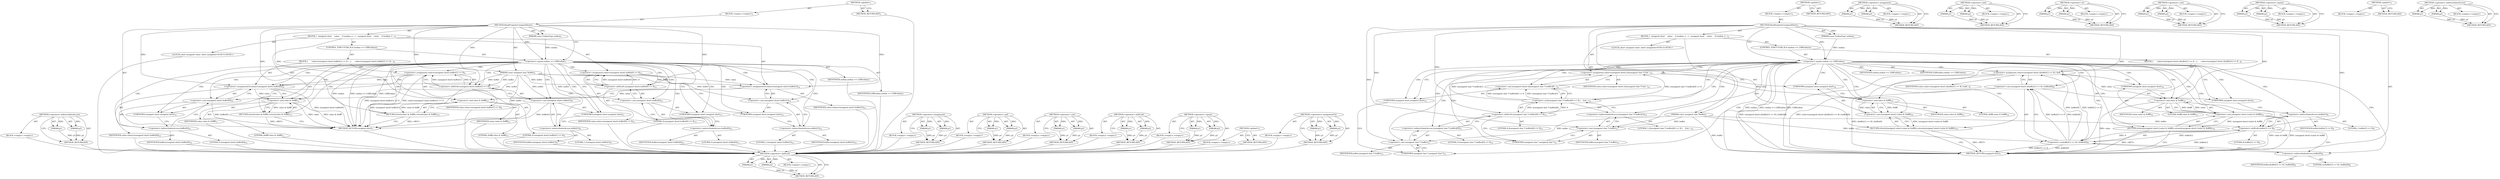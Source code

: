 digraph "&lt;operators&gt;.assignmentOr" {
vulnerable_105 [label=<(METHOD,&lt;operator&gt;.shiftLeft)>];
vulnerable_106 [label=<(PARAM,p1)>];
vulnerable_107 [label=<(PARAM,p2)>];
vulnerable_108 [label=<(BLOCK,&lt;empty&gt;,&lt;empty&gt;)>];
vulnerable_109 [label=<(METHOD_RETURN,ANY)>];
vulnerable_6 [label=<(METHOD,&lt;global&gt;)<SUB>1</SUB>>];
vulnerable_7 [label=<(BLOCK,&lt;empty&gt;,&lt;empty&gt;)<SUB>1</SUB>>];
vulnerable_8 [label=<(METHOD,ReadPropertyUnsignedShort)<SUB>1</SUB>>];
vulnerable_9 [label=<(PARAM,const EndianType endian)<SUB>1</SUB>>];
vulnerable_10 [label=<(PARAM,const unsigned char *buffer)<SUB>2</SUB>>];
vulnerable_11 [label=<(BLOCK,{
  unsigned short
    value;
 
   if (endian =...,{
  unsigned short
    value;
 
   if (endian =...)<SUB>3</SUB>>];
vulnerable_12 [label="<(LOCAL,short unsigned value: short unsigned)<SUB>5</SUB>>"];
vulnerable_13 [label=<(CONTROL_STRUCTURE,IF,if (endian == LSBEndian))<SUB>7</SUB>>];
vulnerable_14 [label=<(&lt;operator&gt;.equals,endian == LSBEndian)<SUB>7</SUB>>];
vulnerable_15 [label=<(IDENTIFIER,endian,endian == LSBEndian)<SUB>7</SUB>>];
vulnerable_16 [label=<(IDENTIFIER,LSBEndian,endian == LSBEndian)<SUB>7</SUB>>];
vulnerable_17 [label=<(BLOCK,{
      value=(unsigned short) ((buffer[1] &lt;&lt; 8...,{
      value=(unsigned short) ((buffer[1] &lt;&lt; 8...)<SUB>8</SUB>>];
vulnerable_18 [label=<(&lt;operator&gt;.assignment,value=(unsigned short) ((buffer[1] &lt;&lt; 8) | buff...)<SUB>9</SUB>>];
vulnerable_19 [label=<(IDENTIFIER,value,value=(unsigned short) ((buffer[1] &lt;&lt; 8) | buff...)<SUB>9</SUB>>];
vulnerable_20 [label=<(&lt;operator&gt;.cast,(unsigned short) ((buffer[1] &lt;&lt; 8) | buffer[0]))<SUB>9</SUB>>];
vulnerable_21 [label=<(UNKNOWN,unsigned short,unsigned short)<SUB>9</SUB>>];
vulnerable_22 [label=<(&lt;operator&gt;.or,(buffer[1] &lt;&lt; 8) | buffer[0])<SUB>9</SUB>>];
vulnerable_23 [label=<(&lt;operator&gt;.shiftLeft,buffer[1] &lt;&lt; 8)<SUB>9</SUB>>];
vulnerable_24 [label=<(&lt;operator&gt;.indirectIndexAccess,buffer[1])<SUB>9</SUB>>];
vulnerable_25 [label=<(IDENTIFIER,buffer,buffer[1] &lt;&lt; 8)<SUB>9</SUB>>];
vulnerable_26 [label=<(LITERAL,1,buffer[1] &lt;&lt; 8)<SUB>9</SUB>>];
vulnerable_27 [label=<(LITERAL,8,buffer[1] &lt;&lt; 8)<SUB>9</SUB>>];
vulnerable_28 [label=<(&lt;operator&gt;.indirectIndexAccess,buffer[0])<SUB>9</SUB>>];
vulnerable_29 [label=<(IDENTIFIER,buffer,(buffer[1] &lt;&lt; 8) | buffer[0])<SUB>9</SUB>>];
vulnerable_30 [label=<(LITERAL,0,(buffer[1] &lt;&lt; 8) | buffer[0])<SUB>9</SUB>>];
vulnerable_31 [label=<(RETURN,return((unsigned short) (value &amp; 0xffff));,return((unsigned short) (value &amp; 0xffff));)<SUB>10</SUB>>];
vulnerable_32 [label=<(&lt;operator&gt;.cast,(unsigned short) (value &amp; 0xffff))<SUB>10</SUB>>];
vulnerable_33 [label=<(UNKNOWN,unsigned short,unsigned short)<SUB>10</SUB>>];
vulnerable_34 [label=<(&lt;operator&gt;.and,value &amp; 0xffff)<SUB>10</SUB>>];
vulnerable_35 [label=<(IDENTIFIER,value,value &amp; 0xffff)<SUB>10</SUB>>];
vulnerable_36 [label=<(LITERAL,0xffff,value &amp; 0xffff)<SUB>10</SUB>>];
vulnerable_37 [label=<(&lt;operator&gt;.assignment,value=(unsigned short) ((((unsigned char *) buf...)<SUB>12</SUB>>];
vulnerable_38 [label=<(IDENTIFIER,value,value=(unsigned short) ((((unsigned char *) buf...)<SUB>12</SUB>>];
vulnerable_39 [label=<(&lt;operator&gt;.cast,(unsigned short) ((((unsigned char *) buffer)[0...)<SUB>12</SUB>>];
vulnerable_40 [label=<(UNKNOWN,unsigned short,unsigned short)<SUB>12</SUB>>];
vulnerable_41 [label=<(&lt;operator&gt;.or,(((unsigned char *) buffer)[0] &lt;&lt; 8) |
    ((un...)<SUB>12</SUB>>];
vulnerable_42 [label=<(&lt;operator&gt;.shiftLeft,((unsigned char *) buffer)[0] &lt;&lt; 8)<SUB>12</SUB>>];
vulnerable_43 [label=<(&lt;operator&gt;.indirectIndexAccess,((unsigned char *) buffer)[0])<SUB>12</SUB>>];
vulnerable_44 [label=<(&lt;operator&gt;.cast,(unsigned char *) buffer)<SUB>12</SUB>>];
vulnerable_45 [label=<(UNKNOWN,unsigned char *,unsigned char *)<SUB>12</SUB>>];
vulnerable_46 [label=<(IDENTIFIER,buffer,(unsigned char *) buffer)<SUB>12</SUB>>];
vulnerable_47 [label=<(LITERAL,0,((unsigned char *) buffer)[0] &lt;&lt; 8)<SUB>12</SUB>>];
vulnerable_48 [label=<(LITERAL,8,((unsigned char *) buffer)[0] &lt;&lt; 8)<SUB>12</SUB>>];
vulnerable_49 [label=<(&lt;operator&gt;.indirectIndexAccess,((unsigned char *) buffer)[1])<SUB>13</SUB>>];
vulnerable_50 [label=<(&lt;operator&gt;.cast,(unsigned char *) buffer)<SUB>13</SUB>>];
vulnerable_51 [label=<(UNKNOWN,unsigned char *,unsigned char *)<SUB>13</SUB>>];
vulnerable_52 [label=<(IDENTIFIER,buffer,(unsigned char *) buffer)<SUB>13</SUB>>];
vulnerable_53 [label=<(LITERAL,1,(((unsigned char *) buffer)[0] &lt;&lt; 8) |
    ((un...)<SUB>13</SUB>>];
vulnerable_54 [label=<(RETURN,return((unsigned short) (value &amp; 0xffff));,return((unsigned short) (value &amp; 0xffff));)<SUB>14</SUB>>];
vulnerable_55 [label=<(&lt;operator&gt;.cast,(unsigned short) (value &amp; 0xffff))<SUB>14</SUB>>];
vulnerable_56 [label=<(UNKNOWN,unsigned short,unsigned short)<SUB>14</SUB>>];
vulnerable_57 [label=<(&lt;operator&gt;.and,value &amp; 0xffff)<SUB>14</SUB>>];
vulnerable_58 [label=<(IDENTIFIER,value,value &amp; 0xffff)<SUB>14</SUB>>];
vulnerable_59 [label=<(LITERAL,0xffff,value &amp; 0xffff)<SUB>14</SUB>>];
vulnerable_60 [label=<(METHOD_RETURN,unsigned short)<SUB>1</SUB>>];
vulnerable_62 [label=<(METHOD_RETURN,ANY)<SUB>1</SUB>>];
vulnerable_90 [label=<(METHOD,&lt;operator&gt;.assignment)>];
vulnerable_91 [label=<(PARAM,p1)>];
vulnerable_92 [label=<(PARAM,p2)>];
vulnerable_93 [label=<(BLOCK,&lt;empty&gt;,&lt;empty&gt;)>];
vulnerable_94 [label=<(METHOD_RETURN,ANY)>];
vulnerable_115 [label=<(METHOD,&lt;operator&gt;.and)>];
vulnerable_116 [label=<(PARAM,p1)>];
vulnerable_117 [label=<(PARAM,p2)>];
vulnerable_118 [label=<(BLOCK,&lt;empty&gt;,&lt;empty&gt;)>];
vulnerable_119 [label=<(METHOD_RETURN,ANY)>];
vulnerable_100 [label=<(METHOD,&lt;operator&gt;.or)>];
vulnerable_101 [label=<(PARAM,p1)>];
vulnerable_102 [label=<(PARAM,p2)>];
vulnerable_103 [label=<(BLOCK,&lt;empty&gt;,&lt;empty&gt;)>];
vulnerable_104 [label=<(METHOD_RETURN,ANY)>];
vulnerable_95 [label=<(METHOD,&lt;operator&gt;.cast)>];
vulnerable_96 [label=<(PARAM,p1)>];
vulnerable_97 [label=<(PARAM,p2)>];
vulnerable_98 [label=<(BLOCK,&lt;empty&gt;,&lt;empty&gt;)>];
vulnerable_99 [label=<(METHOD_RETURN,ANY)>];
vulnerable_85 [label=<(METHOD,&lt;operator&gt;.equals)>];
vulnerable_86 [label=<(PARAM,p1)>];
vulnerable_87 [label=<(PARAM,p2)>];
vulnerable_88 [label=<(BLOCK,&lt;empty&gt;,&lt;empty&gt;)>];
vulnerable_89 [label=<(METHOD_RETURN,ANY)>];
vulnerable_79 [label=<(METHOD,&lt;global&gt;)<SUB>1</SUB>>];
vulnerable_80 [label=<(BLOCK,&lt;empty&gt;,&lt;empty&gt;)>];
vulnerable_81 [label=<(METHOD_RETURN,ANY)>];
vulnerable_110 [label=<(METHOD,&lt;operator&gt;.indirectIndexAccess)>];
vulnerable_111 [label=<(PARAM,p1)>];
vulnerable_112 [label=<(PARAM,p2)>];
vulnerable_113 [label=<(BLOCK,&lt;empty&gt;,&lt;empty&gt;)>];
vulnerable_114 [label=<(METHOD_RETURN,ANY)>];
fixed_103 [label=<(METHOD,&lt;operator&gt;.indirectIndexAccess)>];
fixed_104 [label=<(PARAM,p1)>];
fixed_105 [label=<(PARAM,p2)>];
fixed_106 [label=<(BLOCK,&lt;empty&gt;,&lt;empty&gt;)>];
fixed_107 [label=<(METHOD_RETURN,ANY)>];
fixed_6 [label=<(METHOD,&lt;global&gt;)<SUB>1</SUB>>];
fixed_7 [label=<(BLOCK,&lt;empty&gt;,&lt;empty&gt;)<SUB>1</SUB>>];
fixed_8 [label=<(METHOD,ReadPropertyUnsignedShort)<SUB>1</SUB>>];
fixed_9 [label=<(PARAM,const EndianType endian)<SUB>1</SUB>>];
fixed_10 [label=<(PARAM,const unsigned char *buffer)<SUB>2</SUB>>];
fixed_11 [label=<(BLOCK,{
  unsigned short
    value;
 
   if (endian =...,{
  unsigned short
    value;
 
   if (endian =...)<SUB>3</SUB>>];
fixed_12 [label="<(LOCAL,short unsigned value: short unsigned)<SUB>5</SUB>>"];
fixed_13 [label=<(CONTROL_STRUCTURE,IF,if (endian == LSBEndian))<SUB>7</SUB>>];
fixed_14 [label=<(&lt;operator&gt;.equals,endian == LSBEndian)<SUB>7</SUB>>];
fixed_15 [label=<(IDENTIFIER,endian,endian == LSBEndian)<SUB>7</SUB>>];
fixed_16 [label=<(IDENTIFIER,LSBEndian,endian == LSBEndian)<SUB>7</SUB>>];
fixed_17 [label=<(BLOCK,{
      value=(unsigned short) buffer[1] &lt;&lt; 8;
...,{
      value=(unsigned short) buffer[1] &lt;&lt; 8;
...)<SUB>8</SUB>>];
fixed_18 [label=<(&lt;operator&gt;.assignment,value=(unsigned short) buffer[1] &lt;&lt; 8)<SUB>9</SUB>>];
fixed_19 [label=<(IDENTIFIER,value,value=(unsigned short) buffer[1] &lt;&lt; 8)<SUB>9</SUB>>];
fixed_20 [label=<(&lt;operator&gt;.shiftLeft,(unsigned short) buffer[1] &lt;&lt; 8)<SUB>9</SUB>>];
fixed_21 [label=<(&lt;operator&gt;.cast,(unsigned short) buffer[1])<SUB>9</SUB>>];
fixed_22 [label=<(UNKNOWN,unsigned short,unsigned short)<SUB>9</SUB>>];
fixed_23 [label=<(&lt;operator&gt;.indirectIndexAccess,buffer[1])<SUB>9</SUB>>];
fixed_24 [label=<(IDENTIFIER,buffer,(unsigned short) buffer[1])<SUB>9</SUB>>];
fixed_25 [label=<(LITERAL,1,(unsigned short) buffer[1])<SUB>9</SUB>>];
fixed_26 [label=<(LITERAL,8,(unsigned short) buffer[1] &lt;&lt; 8)<SUB>9</SUB>>];
fixed_27 [label=<(&lt;operators&gt;.assignmentOr,value|=(unsigned short) buffer[0])<SUB>10</SUB>>];
fixed_28 [label=<(IDENTIFIER,value,value|=(unsigned short) buffer[0])<SUB>10</SUB>>];
fixed_29 [label=<(&lt;operator&gt;.cast,(unsigned short) buffer[0])<SUB>10</SUB>>];
fixed_30 [label=<(UNKNOWN,unsigned short,unsigned short)<SUB>10</SUB>>];
fixed_31 [label=<(&lt;operator&gt;.indirectIndexAccess,buffer[0])<SUB>10</SUB>>];
fixed_32 [label=<(IDENTIFIER,buffer,(unsigned short) buffer[0])<SUB>10</SUB>>];
fixed_33 [label=<(LITERAL,0,(unsigned short) buffer[0])<SUB>10</SUB>>];
fixed_34 [label=<(RETURN,return(value &amp; 0xffff);,return(value &amp; 0xffff);)<SUB>11</SUB>>];
fixed_35 [label=<(&lt;operator&gt;.and,value &amp; 0xffff)<SUB>11</SUB>>];
fixed_36 [label=<(IDENTIFIER,value,value &amp; 0xffff)<SUB>11</SUB>>];
fixed_37 [label=<(LITERAL,0xffff,value &amp; 0xffff)<SUB>11</SUB>>];
fixed_38 [label=<(&lt;operator&gt;.assignment,value=(unsigned short) buffer[0] &lt;&lt; 8)<SUB>13</SUB>>];
fixed_39 [label=<(IDENTIFIER,value,value=(unsigned short) buffer[0] &lt;&lt; 8)<SUB>13</SUB>>];
fixed_40 [label=<(&lt;operator&gt;.shiftLeft,(unsigned short) buffer[0] &lt;&lt; 8)<SUB>13</SUB>>];
fixed_41 [label=<(&lt;operator&gt;.cast,(unsigned short) buffer[0])<SUB>13</SUB>>];
fixed_42 [label=<(UNKNOWN,unsigned short,unsigned short)<SUB>13</SUB>>];
fixed_43 [label=<(&lt;operator&gt;.indirectIndexAccess,buffer[0])<SUB>13</SUB>>];
fixed_44 [label=<(IDENTIFIER,buffer,(unsigned short) buffer[0])<SUB>13</SUB>>];
fixed_45 [label=<(LITERAL,0,(unsigned short) buffer[0])<SUB>13</SUB>>];
fixed_46 [label=<(LITERAL,8,(unsigned short) buffer[0] &lt;&lt; 8)<SUB>13</SUB>>];
fixed_47 [label=<(&lt;operators&gt;.assignmentOr,value|=(unsigned short) buffer[1])<SUB>14</SUB>>];
fixed_48 [label=<(IDENTIFIER,value,value|=(unsigned short) buffer[1])<SUB>14</SUB>>];
fixed_49 [label=<(&lt;operator&gt;.cast,(unsigned short) buffer[1])<SUB>14</SUB>>];
fixed_50 [label=<(UNKNOWN,unsigned short,unsigned short)<SUB>14</SUB>>];
fixed_51 [label=<(&lt;operator&gt;.indirectIndexAccess,buffer[1])<SUB>14</SUB>>];
fixed_52 [label=<(IDENTIFIER,buffer,(unsigned short) buffer[1])<SUB>14</SUB>>];
fixed_53 [label=<(LITERAL,1,(unsigned short) buffer[1])<SUB>14</SUB>>];
fixed_54 [label=<(RETURN,return(value &amp; 0xffff);,return(value &amp; 0xffff);)<SUB>15</SUB>>];
fixed_55 [label=<(&lt;operator&gt;.and,value &amp; 0xffff)<SUB>15</SUB>>];
fixed_56 [label=<(IDENTIFIER,value,value &amp; 0xffff)<SUB>15</SUB>>];
fixed_57 [label=<(LITERAL,0xffff,value &amp; 0xffff)<SUB>15</SUB>>];
fixed_58 [label=<(METHOD_RETURN,unsigned short)<SUB>1</SUB>>];
fixed_60 [label=<(METHOD_RETURN,ANY)<SUB>1</SUB>>];
fixed_88 [label=<(METHOD,&lt;operator&gt;.assignment)>];
fixed_89 [label=<(PARAM,p1)>];
fixed_90 [label=<(PARAM,p2)>];
fixed_91 [label=<(BLOCK,&lt;empty&gt;,&lt;empty&gt;)>];
fixed_92 [label=<(METHOD_RETURN,ANY)>];
fixed_113 [label=<(METHOD,&lt;operator&gt;.and)>];
fixed_114 [label=<(PARAM,p1)>];
fixed_115 [label=<(PARAM,p2)>];
fixed_116 [label=<(BLOCK,&lt;empty&gt;,&lt;empty&gt;)>];
fixed_117 [label=<(METHOD_RETURN,ANY)>];
fixed_98 [label=<(METHOD,&lt;operator&gt;.cast)>];
fixed_99 [label=<(PARAM,p1)>];
fixed_100 [label=<(PARAM,p2)>];
fixed_101 [label=<(BLOCK,&lt;empty&gt;,&lt;empty&gt;)>];
fixed_102 [label=<(METHOD_RETURN,ANY)>];
fixed_93 [label=<(METHOD,&lt;operator&gt;.shiftLeft)>];
fixed_94 [label=<(PARAM,p1)>];
fixed_95 [label=<(PARAM,p2)>];
fixed_96 [label=<(BLOCK,&lt;empty&gt;,&lt;empty&gt;)>];
fixed_97 [label=<(METHOD_RETURN,ANY)>];
fixed_83 [label=<(METHOD,&lt;operator&gt;.equals)>];
fixed_84 [label=<(PARAM,p1)>];
fixed_85 [label=<(PARAM,p2)>];
fixed_86 [label=<(BLOCK,&lt;empty&gt;,&lt;empty&gt;)>];
fixed_87 [label=<(METHOD_RETURN,ANY)>];
fixed_77 [label=<(METHOD,&lt;global&gt;)<SUB>1</SUB>>];
fixed_78 [label=<(BLOCK,&lt;empty&gt;,&lt;empty&gt;)>];
fixed_79 [label=<(METHOD_RETURN,ANY)>];
fixed_108 [label=<(METHOD,&lt;operators&gt;.assignmentOr)>];
fixed_109 [label=<(PARAM,p1)>];
fixed_110 [label=<(PARAM,p2)>];
fixed_111 [label=<(BLOCK,&lt;empty&gt;,&lt;empty&gt;)>];
fixed_112 [label=<(METHOD_RETURN,ANY)>];
vulnerable_105 -> vulnerable_106  [key=0, label="AST: "];
vulnerable_105 -> vulnerable_106  [key=1, label="DDG: "];
vulnerable_105 -> vulnerable_108  [key=0, label="AST: "];
vulnerable_105 -> vulnerable_107  [key=0, label="AST: "];
vulnerable_105 -> vulnerable_107  [key=1, label="DDG: "];
vulnerable_105 -> vulnerable_109  [key=0, label="AST: "];
vulnerable_105 -> vulnerable_109  [key=1, label="CFG: "];
vulnerable_106 -> vulnerable_109  [key=0, label="DDG: p1"];
vulnerable_107 -> vulnerable_109  [key=0, label="DDG: p2"];
vulnerable_6 -> vulnerable_7  [key=0, label="AST: "];
vulnerable_6 -> vulnerable_62  [key=0, label="AST: "];
vulnerable_6 -> vulnerable_62  [key=1, label="CFG: "];
vulnerable_7 -> vulnerable_8  [key=0, label="AST: "];
vulnerable_8 -> vulnerable_9  [key=0, label="AST: "];
vulnerable_8 -> vulnerable_9  [key=1, label="DDG: "];
vulnerable_8 -> vulnerable_10  [key=0, label="AST: "];
vulnerable_8 -> vulnerable_10  [key=1, label="DDG: "];
vulnerable_8 -> vulnerable_11  [key=0, label="AST: "];
vulnerable_8 -> vulnerable_60  [key=0, label="AST: "];
vulnerable_8 -> vulnerable_14  [key=0, label="CFG: "];
vulnerable_8 -> vulnerable_14  [key=1, label="DDG: "];
vulnerable_8 -> vulnerable_57  [key=0, label="DDG: "];
vulnerable_8 -> vulnerable_42  [key=0, label="DDG: "];
vulnerable_8 -> vulnerable_34  [key=0, label="DDG: "];
vulnerable_8 -> vulnerable_50  [key=0, label="DDG: "];
vulnerable_8 -> vulnerable_23  [key=0, label="DDG: "];
vulnerable_8 -> vulnerable_44  [key=0, label="DDG: "];
vulnerable_9 -> vulnerable_14  [key=0, label="DDG: endian"];
vulnerable_10 -> vulnerable_60  [key=0, label="DDG: buffer"];
vulnerable_10 -> vulnerable_22  [key=0, label="DDG: buffer"];
vulnerable_10 -> vulnerable_50  [key=0, label="DDG: buffer"];
vulnerable_10 -> vulnerable_23  [key=0, label="DDG: buffer"];
vulnerable_10 -> vulnerable_44  [key=0, label="DDG: buffer"];
vulnerable_11 -> vulnerable_12  [key=0, label="AST: "];
vulnerable_11 -> vulnerable_13  [key=0, label="AST: "];
vulnerable_11 -> vulnerable_37  [key=0, label="AST: "];
vulnerable_11 -> vulnerable_54  [key=0, label="AST: "];
vulnerable_13 -> vulnerable_14  [key=0, label="AST: "];
vulnerable_13 -> vulnerable_17  [key=0, label="AST: "];
vulnerable_14 -> vulnerable_15  [key=0, label="AST: "];
vulnerable_14 -> vulnerable_16  [key=0, label="AST: "];
vulnerable_14 -> vulnerable_21  [key=0, label="CFG: "];
vulnerable_14 -> vulnerable_21  [key=1, label="CDG: "];
vulnerable_14 -> vulnerable_40  [key=0, label="CFG: "];
vulnerable_14 -> vulnerable_40  [key=1, label="CDG: "];
vulnerable_14 -> vulnerable_60  [key=0, label="DDG: endian"];
vulnerable_14 -> vulnerable_60  [key=1, label="DDG: endian == LSBEndian"];
vulnerable_14 -> vulnerable_60  [key=2, label="DDG: LSBEndian"];
vulnerable_14 -> vulnerable_24  [key=0, label="CDG: "];
vulnerable_14 -> vulnerable_34  [key=0, label="CDG: "];
vulnerable_14 -> vulnerable_32  [key=0, label="CDG: "];
vulnerable_14 -> vulnerable_49  [key=0, label="CDG: "];
vulnerable_14 -> vulnerable_33  [key=0, label="CDG: "];
vulnerable_14 -> vulnerable_42  [key=0, label="CDG: "];
vulnerable_14 -> vulnerable_23  [key=0, label="CDG: "];
vulnerable_14 -> vulnerable_51  [key=0, label="CDG: "];
vulnerable_14 -> vulnerable_57  [key=0, label="CDG: "];
vulnerable_14 -> vulnerable_28  [key=0, label="CDG: "];
vulnerable_14 -> vulnerable_37  [key=0, label="CDG: "];
vulnerable_14 -> vulnerable_20  [key=0, label="CDG: "];
vulnerable_14 -> vulnerable_56  [key=0, label="CDG: "];
vulnerable_14 -> vulnerable_22  [key=0, label="CDG: "];
vulnerable_14 -> vulnerable_41  [key=0, label="CDG: "];
vulnerable_14 -> vulnerable_45  [key=0, label="CDG: "];
vulnerable_14 -> vulnerable_18  [key=0, label="CDG: "];
vulnerable_14 -> vulnerable_50  [key=0, label="CDG: "];
vulnerable_14 -> vulnerable_44  [key=0, label="CDG: "];
vulnerable_14 -> vulnerable_55  [key=0, label="CDG: "];
vulnerable_14 -> vulnerable_54  [key=0, label="CDG: "];
vulnerable_14 -> vulnerable_39  [key=0, label="CDG: "];
vulnerable_14 -> vulnerable_31  [key=0, label="CDG: "];
vulnerable_14 -> vulnerable_43  [key=0, label="CDG: "];
vulnerable_17 -> vulnerable_18  [key=0, label="AST: "];
vulnerable_17 -> vulnerable_31  [key=0, label="AST: "];
vulnerable_18 -> vulnerable_19  [key=0, label="AST: "];
vulnerable_18 -> vulnerable_20  [key=0, label="AST: "];
vulnerable_18 -> vulnerable_33  [key=0, label="CFG: "];
vulnerable_18 -> vulnerable_60  [key=0, label="DDG: (unsigned short) ((buffer[1] &lt;&lt; 8) | buffer[0])"];
vulnerable_18 -> vulnerable_60  [key=1, label="DDG: value=(unsigned short) ((buffer[1] &lt;&lt; 8) | buffer[0])"];
vulnerable_18 -> vulnerable_34  [key=0, label="DDG: value"];
vulnerable_20 -> vulnerable_21  [key=0, label="AST: "];
vulnerable_20 -> vulnerable_22  [key=0, label="AST: "];
vulnerable_20 -> vulnerable_18  [key=0, label="CFG: "];
vulnerable_20 -> vulnerable_60  [key=0, label="DDG: (buffer[1] &lt;&lt; 8) | buffer[0]"];
vulnerable_21 -> vulnerable_24  [key=0, label="CFG: "];
vulnerable_22 -> vulnerable_23  [key=0, label="AST: "];
vulnerable_22 -> vulnerable_28  [key=0, label="AST: "];
vulnerable_22 -> vulnerable_20  [key=0, label="CFG: "];
vulnerable_22 -> vulnerable_20  [key=1, label="DDG: buffer[1] &lt;&lt; 8"];
vulnerable_22 -> vulnerable_20  [key=2, label="DDG: buffer[0]"];
vulnerable_22 -> vulnerable_60  [key=0, label="DDG: buffer[1] &lt;&lt; 8"];
vulnerable_22 -> vulnerable_60  [key=1, label="DDG: buffer[0]"];
vulnerable_22 -> vulnerable_18  [key=0, label="DDG: buffer[1] &lt;&lt; 8"];
vulnerable_22 -> vulnerable_18  [key=1, label="DDG: buffer[0]"];
vulnerable_23 -> vulnerable_24  [key=0, label="AST: "];
vulnerable_23 -> vulnerable_27  [key=0, label="AST: "];
vulnerable_23 -> vulnerable_28  [key=0, label="CFG: "];
vulnerable_23 -> vulnerable_60  [key=0, label="DDG: buffer[1]"];
vulnerable_23 -> vulnerable_22  [key=0, label="DDG: buffer[1]"];
vulnerable_23 -> vulnerable_22  [key=1, label="DDG: 8"];
vulnerable_24 -> vulnerable_25  [key=0, label="AST: "];
vulnerable_24 -> vulnerable_26  [key=0, label="AST: "];
vulnerable_24 -> vulnerable_23  [key=0, label="CFG: "];
vulnerable_28 -> vulnerable_29  [key=0, label="AST: "];
vulnerable_28 -> vulnerable_30  [key=0, label="AST: "];
vulnerable_28 -> vulnerable_22  [key=0, label="CFG: "];
vulnerable_31 -> vulnerable_32  [key=0, label="AST: "];
vulnerable_31 -> vulnerable_60  [key=0, label="CFG: "];
vulnerable_31 -> vulnerable_60  [key=1, label="DDG: &lt;RET&gt;"];
vulnerable_32 -> vulnerable_33  [key=0, label="AST: "];
vulnerable_32 -> vulnerable_34  [key=0, label="AST: "];
vulnerable_32 -> vulnerable_31  [key=0, label="CFG: "];
vulnerable_32 -> vulnerable_31  [key=1, label="DDG: (unsigned short) (value &amp; 0xffff)"];
vulnerable_32 -> vulnerable_60  [key=0, label="DDG: value &amp; 0xffff"];
vulnerable_32 -> vulnerable_60  [key=1, label="DDG: (unsigned short) (value &amp; 0xffff)"];
vulnerable_33 -> vulnerable_34  [key=0, label="CFG: "];
vulnerable_34 -> vulnerable_35  [key=0, label="AST: "];
vulnerable_34 -> vulnerable_36  [key=0, label="AST: "];
vulnerable_34 -> vulnerable_32  [key=0, label="CFG: "];
vulnerable_34 -> vulnerable_32  [key=1, label="DDG: value"];
vulnerable_34 -> vulnerable_32  [key=2, label="DDG: 0xffff"];
vulnerable_34 -> vulnerable_60  [key=0, label="DDG: value"];
vulnerable_37 -> vulnerable_38  [key=0, label="AST: "];
vulnerable_37 -> vulnerable_39  [key=0, label="AST: "];
vulnerable_37 -> vulnerable_56  [key=0, label="CFG: "];
vulnerable_37 -> vulnerable_57  [key=0, label="DDG: value"];
vulnerable_39 -> vulnerable_40  [key=0, label="AST: "];
vulnerable_39 -> vulnerable_41  [key=0, label="AST: "];
vulnerable_39 -> vulnerable_37  [key=0, label="CFG: "];
vulnerable_40 -> vulnerable_45  [key=0, label="CFG: "];
vulnerable_41 -> vulnerable_42  [key=0, label="AST: "];
vulnerable_41 -> vulnerable_49  [key=0, label="AST: "];
vulnerable_41 -> vulnerable_39  [key=0, label="CFG: "];
vulnerable_41 -> vulnerable_39  [key=1, label="DDG: ((unsigned char *) buffer)[0] &lt;&lt; 8"];
vulnerable_41 -> vulnerable_39  [key=2, label="DDG: ((unsigned char *) buffer)[1]"];
vulnerable_41 -> vulnerable_37  [key=0, label="DDG: ((unsigned char *) buffer)[0] &lt;&lt; 8"];
vulnerable_41 -> vulnerable_37  [key=1, label="DDG: ((unsigned char *) buffer)[1]"];
vulnerable_42 -> vulnerable_43  [key=0, label="AST: "];
vulnerable_42 -> vulnerable_48  [key=0, label="AST: "];
vulnerable_42 -> vulnerable_51  [key=0, label="CFG: "];
vulnerable_42 -> vulnerable_41  [key=0, label="DDG: ((unsigned char *) buffer)[0]"];
vulnerable_42 -> vulnerable_41  [key=1, label="DDG: 8"];
vulnerable_43 -> vulnerable_44  [key=0, label="AST: "];
vulnerable_43 -> vulnerable_47  [key=0, label="AST: "];
vulnerable_43 -> vulnerable_42  [key=0, label="CFG: "];
vulnerable_44 -> vulnerable_45  [key=0, label="AST: "];
vulnerable_44 -> vulnerable_46  [key=0, label="AST: "];
vulnerable_44 -> vulnerable_43  [key=0, label="CFG: "];
vulnerable_45 -> vulnerable_44  [key=0, label="CFG: "];
vulnerable_49 -> vulnerable_50  [key=0, label="AST: "];
vulnerable_49 -> vulnerable_53  [key=0, label="AST: "];
vulnerable_49 -> vulnerable_41  [key=0, label="CFG: "];
vulnerable_50 -> vulnerable_51  [key=0, label="AST: "];
vulnerable_50 -> vulnerable_52  [key=0, label="AST: "];
vulnerable_50 -> vulnerable_49  [key=0, label="CFG: "];
vulnerable_51 -> vulnerable_50  [key=0, label="CFG: "];
vulnerable_54 -> vulnerable_55  [key=0, label="AST: "];
vulnerable_54 -> vulnerable_60  [key=0, label="CFG: "];
vulnerable_54 -> vulnerable_60  [key=1, label="DDG: &lt;RET&gt;"];
vulnerable_55 -> vulnerable_56  [key=0, label="AST: "];
vulnerable_55 -> vulnerable_57  [key=0, label="AST: "];
vulnerable_55 -> vulnerable_54  [key=0, label="CFG: "];
vulnerable_55 -> vulnerable_54  [key=1, label="DDG: (unsigned short) (value &amp; 0xffff)"];
vulnerable_56 -> vulnerable_57  [key=0, label="CFG: "];
vulnerable_57 -> vulnerable_58  [key=0, label="AST: "];
vulnerable_57 -> vulnerable_59  [key=0, label="AST: "];
vulnerable_57 -> vulnerable_55  [key=0, label="CFG: "];
vulnerable_57 -> vulnerable_55  [key=1, label="DDG: value"];
vulnerable_57 -> vulnerable_55  [key=2, label="DDG: 0xffff"];
vulnerable_90 -> vulnerable_91  [key=0, label="AST: "];
vulnerable_90 -> vulnerable_91  [key=1, label="DDG: "];
vulnerable_90 -> vulnerable_93  [key=0, label="AST: "];
vulnerable_90 -> vulnerable_92  [key=0, label="AST: "];
vulnerable_90 -> vulnerable_92  [key=1, label="DDG: "];
vulnerable_90 -> vulnerable_94  [key=0, label="AST: "];
vulnerable_90 -> vulnerable_94  [key=1, label="CFG: "];
vulnerable_91 -> vulnerable_94  [key=0, label="DDG: p1"];
vulnerable_92 -> vulnerable_94  [key=0, label="DDG: p2"];
vulnerable_115 -> vulnerable_116  [key=0, label="AST: "];
vulnerable_115 -> vulnerable_116  [key=1, label="DDG: "];
vulnerable_115 -> vulnerable_118  [key=0, label="AST: "];
vulnerable_115 -> vulnerable_117  [key=0, label="AST: "];
vulnerable_115 -> vulnerable_117  [key=1, label="DDG: "];
vulnerable_115 -> vulnerable_119  [key=0, label="AST: "];
vulnerable_115 -> vulnerable_119  [key=1, label="CFG: "];
vulnerable_116 -> vulnerable_119  [key=0, label="DDG: p1"];
vulnerable_117 -> vulnerable_119  [key=0, label="DDG: p2"];
vulnerable_100 -> vulnerable_101  [key=0, label="AST: "];
vulnerable_100 -> vulnerable_101  [key=1, label="DDG: "];
vulnerable_100 -> vulnerable_103  [key=0, label="AST: "];
vulnerable_100 -> vulnerable_102  [key=0, label="AST: "];
vulnerable_100 -> vulnerable_102  [key=1, label="DDG: "];
vulnerable_100 -> vulnerable_104  [key=0, label="AST: "];
vulnerable_100 -> vulnerable_104  [key=1, label="CFG: "];
vulnerable_101 -> vulnerable_104  [key=0, label="DDG: p1"];
vulnerable_102 -> vulnerable_104  [key=0, label="DDG: p2"];
vulnerable_95 -> vulnerable_96  [key=0, label="AST: "];
vulnerable_95 -> vulnerable_96  [key=1, label="DDG: "];
vulnerable_95 -> vulnerable_98  [key=0, label="AST: "];
vulnerable_95 -> vulnerable_97  [key=0, label="AST: "];
vulnerable_95 -> vulnerable_97  [key=1, label="DDG: "];
vulnerable_95 -> vulnerable_99  [key=0, label="AST: "];
vulnerable_95 -> vulnerable_99  [key=1, label="CFG: "];
vulnerable_96 -> vulnerable_99  [key=0, label="DDG: p1"];
vulnerable_97 -> vulnerable_99  [key=0, label="DDG: p2"];
vulnerable_85 -> vulnerable_86  [key=0, label="AST: "];
vulnerable_85 -> vulnerable_86  [key=1, label="DDG: "];
vulnerable_85 -> vulnerable_88  [key=0, label="AST: "];
vulnerable_85 -> vulnerable_87  [key=0, label="AST: "];
vulnerable_85 -> vulnerable_87  [key=1, label="DDG: "];
vulnerable_85 -> vulnerable_89  [key=0, label="AST: "];
vulnerable_85 -> vulnerable_89  [key=1, label="CFG: "];
vulnerable_86 -> vulnerable_89  [key=0, label="DDG: p1"];
vulnerable_87 -> vulnerable_89  [key=0, label="DDG: p2"];
vulnerable_79 -> vulnerable_80  [key=0, label="AST: "];
vulnerable_79 -> vulnerable_81  [key=0, label="AST: "];
vulnerable_79 -> vulnerable_81  [key=1, label="CFG: "];
vulnerable_110 -> vulnerable_111  [key=0, label="AST: "];
vulnerable_110 -> vulnerable_111  [key=1, label="DDG: "];
vulnerable_110 -> vulnerable_113  [key=0, label="AST: "];
vulnerable_110 -> vulnerable_112  [key=0, label="AST: "];
vulnerable_110 -> vulnerable_112  [key=1, label="DDG: "];
vulnerable_110 -> vulnerable_114  [key=0, label="AST: "];
vulnerable_110 -> vulnerable_114  [key=1, label="CFG: "];
vulnerable_111 -> vulnerable_114  [key=0, label="DDG: p1"];
vulnerable_112 -> vulnerable_114  [key=0, label="DDG: p2"];
fixed_103 -> fixed_104  [key=0, label="AST: "];
fixed_103 -> fixed_104  [key=1, label="DDG: "];
fixed_103 -> fixed_106  [key=0, label="AST: "];
fixed_103 -> fixed_105  [key=0, label="AST: "];
fixed_103 -> fixed_105  [key=1, label="DDG: "];
fixed_103 -> fixed_107  [key=0, label="AST: "];
fixed_103 -> fixed_107  [key=1, label="CFG: "];
fixed_104 -> fixed_107  [key=0, label="DDG: p1"];
fixed_105 -> fixed_107  [key=0, label="DDG: p2"];
fixed_106 -> vulnerable_105  [key=0];
fixed_107 -> vulnerable_105  [key=0];
fixed_6 -> fixed_7  [key=0, label="AST: "];
fixed_6 -> fixed_60  [key=0, label="AST: "];
fixed_6 -> fixed_60  [key=1, label="CFG: "];
fixed_7 -> fixed_8  [key=0, label="AST: "];
fixed_8 -> fixed_9  [key=0, label="AST: "];
fixed_8 -> fixed_9  [key=1, label="DDG: "];
fixed_8 -> fixed_10  [key=0, label="AST: "];
fixed_8 -> fixed_10  [key=1, label="DDG: "];
fixed_8 -> fixed_11  [key=0, label="AST: "];
fixed_8 -> fixed_58  [key=0, label="AST: "];
fixed_8 -> fixed_14  [key=0, label="CFG: "];
fixed_8 -> fixed_14  [key=1, label="DDG: "];
fixed_8 -> fixed_47  [key=0, label="DDG: "];
fixed_8 -> fixed_40  [key=0, label="DDG: "];
fixed_8 -> fixed_55  [key=0, label="DDG: "];
fixed_8 -> fixed_27  [key=0, label="DDG: "];
fixed_8 -> fixed_20  [key=0, label="DDG: "];
fixed_8 -> fixed_35  [key=0, label="DDG: "];
fixed_9 -> fixed_14  [key=0, label="DDG: endian"];
fixed_10 -> fixed_58  [key=0, label="DDG: buffer"];
fixed_10 -> fixed_47  [key=0, label="DDG: buffer"];
fixed_10 -> fixed_27  [key=0, label="DDG: buffer"];
fixed_10 -> fixed_40  [key=0, label="DDG: buffer"];
fixed_10 -> fixed_49  [key=0, label="DDG: buffer"];
fixed_10 -> fixed_41  [key=0, label="DDG: buffer"];
fixed_10 -> fixed_20  [key=0, label="DDG: buffer"];
fixed_10 -> fixed_29  [key=0, label="DDG: buffer"];
fixed_10 -> fixed_21  [key=0, label="DDG: buffer"];
fixed_11 -> fixed_12  [key=0, label="AST: "];
fixed_11 -> fixed_13  [key=0, label="AST: "];
fixed_11 -> fixed_38  [key=0, label="AST: "];
fixed_11 -> fixed_47  [key=0, label="AST: "];
fixed_11 -> fixed_54  [key=0, label="AST: "];
fixed_12 -> vulnerable_105  [key=0];
fixed_13 -> fixed_14  [key=0, label="AST: "];
fixed_13 -> fixed_17  [key=0, label="AST: "];
fixed_14 -> fixed_15  [key=0, label="AST: "];
fixed_14 -> fixed_16  [key=0, label="AST: "];
fixed_14 -> fixed_22  [key=0, label="CFG: "];
fixed_14 -> fixed_22  [key=1, label="CDG: "];
fixed_14 -> fixed_42  [key=0, label="CFG: "];
fixed_14 -> fixed_42  [key=1, label="CDG: "];
fixed_14 -> fixed_58  [key=0, label="DDG: endian"];
fixed_14 -> fixed_58  [key=1, label="DDG: endian == LSBEndian"];
fixed_14 -> fixed_58  [key=2, label="DDG: LSBEndian"];
fixed_14 -> fixed_47  [key=0, label="CDG: "];
fixed_14 -> fixed_30  [key=0, label="CDG: "];
fixed_14 -> fixed_34  [key=0, label="CDG: "];
fixed_14 -> fixed_21  [key=0, label="CDG: "];
fixed_14 -> fixed_49  [key=0, label="CDG: "];
fixed_14 -> fixed_23  [key=0, label="CDG: "];
fixed_14 -> fixed_51  [key=0, label="CDG: "];
fixed_14 -> fixed_20  [key=0, label="CDG: "];
fixed_14 -> fixed_38  [key=0, label="CDG: "];
fixed_14 -> fixed_41  [key=0, label="CDG: "];
fixed_14 -> fixed_27  [key=0, label="CDG: "];
fixed_14 -> fixed_40  [key=0, label="CDG: "];
fixed_14 -> fixed_29  [key=0, label="CDG: "];
fixed_14 -> fixed_18  [key=0, label="CDG: "];
fixed_14 -> fixed_50  [key=0, label="CDG: "];
fixed_14 -> fixed_35  [key=0, label="CDG: "];
fixed_14 -> fixed_55  [key=0, label="CDG: "];
fixed_14 -> fixed_54  [key=0, label="CDG: "];
fixed_14 -> fixed_31  [key=0, label="CDG: "];
fixed_14 -> fixed_43  [key=0, label="CDG: "];
fixed_15 -> vulnerable_105  [key=0];
fixed_16 -> vulnerable_105  [key=0];
fixed_17 -> fixed_18  [key=0, label="AST: "];
fixed_17 -> fixed_27  [key=0, label="AST: "];
fixed_17 -> fixed_34  [key=0, label="AST: "];
fixed_18 -> fixed_19  [key=0, label="AST: "];
fixed_18 -> fixed_20  [key=0, label="AST: "];
fixed_18 -> fixed_30  [key=0, label="CFG: "];
fixed_18 -> fixed_58  [key=0, label="DDG: (unsigned short) buffer[1] &lt;&lt; 8"];
fixed_18 -> fixed_58  [key=1, label="DDG: value=(unsigned short) buffer[1] &lt;&lt; 8"];
fixed_18 -> fixed_27  [key=0, label="DDG: value"];
fixed_19 -> vulnerable_105  [key=0];
fixed_20 -> fixed_21  [key=0, label="AST: "];
fixed_20 -> fixed_26  [key=0, label="AST: "];
fixed_20 -> fixed_18  [key=0, label="CFG: "];
fixed_20 -> fixed_18  [key=1, label="DDG: (unsigned short) buffer[1]"];
fixed_20 -> fixed_18  [key=2, label="DDG: 8"];
fixed_20 -> fixed_58  [key=0, label="DDG: (unsigned short) buffer[1]"];
fixed_21 -> fixed_22  [key=0, label="AST: "];
fixed_21 -> fixed_23  [key=0, label="AST: "];
fixed_21 -> fixed_20  [key=0, label="CFG: "];
fixed_21 -> fixed_58  [key=0, label="DDG: buffer[1]"];
fixed_22 -> fixed_23  [key=0, label="CFG: "];
fixed_23 -> fixed_24  [key=0, label="AST: "];
fixed_23 -> fixed_25  [key=0, label="AST: "];
fixed_23 -> fixed_21  [key=0, label="CFG: "];
fixed_24 -> vulnerable_105  [key=0];
fixed_25 -> vulnerable_105  [key=0];
fixed_26 -> vulnerable_105  [key=0];
fixed_27 -> fixed_28  [key=0, label="AST: "];
fixed_27 -> fixed_29  [key=0, label="AST: "];
fixed_27 -> fixed_35  [key=0, label="CFG: "];
fixed_27 -> fixed_35  [key=1, label="DDG: value"];
fixed_27 -> fixed_58  [key=0, label="DDG: (unsigned short) buffer[0]"];
fixed_28 -> vulnerable_105  [key=0];
fixed_29 -> fixed_30  [key=0, label="AST: "];
fixed_29 -> fixed_31  [key=0, label="AST: "];
fixed_29 -> fixed_27  [key=0, label="CFG: "];
fixed_29 -> fixed_58  [key=0, label="DDG: buffer[0]"];
fixed_30 -> fixed_31  [key=0, label="CFG: "];
fixed_31 -> fixed_32  [key=0, label="AST: "];
fixed_31 -> fixed_33  [key=0, label="AST: "];
fixed_31 -> fixed_29  [key=0, label="CFG: "];
fixed_32 -> vulnerable_105  [key=0];
fixed_33 -> vulnerable_105  [key=0];
fixed_34 -> fixed_35  [key=0, label="AST: "];
fixed_34 -> fixed_58  [key=0, label="CFG: "];
fixed_34 -> fixed_58  [key=1, label="DDG: &lt;RET&gt;"];
fixed_35 -> fixed_36  [key=0, label="AST: "];
fixed_35 -> fixed_37  [key=0, label="AST: "];
fixed_35 -> fixed_34  [key=0, label="CFG: "];
fixed_35 -> fixed_34  [key=1, label="DDG: value &amp; 0xffff"];
fixed_35 -> fixed_58  [key=0, label="DDG: value"];
fixed_35 -> fixed_58  [key=1, label="DDG: value &amp; 0xffff"];
fixed_36 -> vulnerable_105  [key=0];
fixed_37 -> vulnerable_105  [key=0];
fixed_38 -> fixed_39  [key=0, label="AST: "];
fixed_38 -> fixed_40  [key=0, label="AST: "];
fixed_38 -> fixed_50  [key=0, label="CFG: "];
fixed_38 -> fixed_47  [key=0, label="DDG: value"];
fixed_39 -> vulnerable_105  [key=0];
fixed_40 -> fixed_41  [key=0, label="AST: "];
fixed_40 -> fixed_46  [key=0, label="AST: "];
fixed_40 -> fixed_38  [key=0, label="CFG: "];
fixed_40 -> fixed_38  [key=1, label="DDG: (unsigned short) buffer[0]"];
fixed_40 -> fixed_38  [key=2, label="DDG: 8"];
fixed_41 -> fixed_42  [key=0, label="AST: "];
fixed_41 -> fixed_43  [key=0, label="AST: "];
fixed_41 -> fixed_40  [key=0, label="CFG: "];
fixed_42 -> fixed_43  [key=0, label="CFG: "];
fixed_43 -> fixed_44  [key=0, label="AST: "];
fixed_43 -> fixed_45  [key=0, label="AST: "];
fixed_43 -> fixed_41  [key=0, label="CFG: "];
fixed_44 -> vulnerable_105  [key=0];
fixed_45 -> vulnerable_105  [key=0];
fixed_46 -> vulnerable_105  [key=0];
fixed_47 -> fixed_48  [key=0, label="AST: "];
fixed_47 -> fixed_49  [key=0, label="AST: "];
fixed_47 -> fixed_55  [key=0, label="CFG: "];
fixed_47 -> fixed_55  [key=1, label="DDG: value"];
fixed_48 -> vulnerable_105  [key=0];
fixed_49 -> fixed_50  [key=0, label="AST: "];
fixed_49 -> fixed_51  [key=0, label="AST: "];
fixed_49 -> fixed_47  [key=0, label="CFG: "];
fixed_50 -> fixed_51  [key=0, label="CFG: "];
fixed_51 -> fixed_52  [key=0, label="AST: "];
fixed_51 -> fixed_53  [key=0, label="AST: "];
fixed_51 -> fixed_49  [key=0, label="CFG: "];
fixed_52 -> vulnerable_105  [key=0];
fixed_53 -> vulnerable_105  [key=0];
fixed_54 -> fixed_55  [key=0, label="AST: "];
fixed_54 -> fixed_58  [key=0, label="CFG: "];
fixed_54 -> fixed_58  [key=1, label="DDG: &lt;RET&gt;"];
fixed_55 -> fixed_56  [key=0, label="AST: "];
fixed_55 -> fixed_57  [key=0, label="AST: "];
fixed_55 -> fixed_54  [key=0, label="CFG: "];
fixed_55 -> fixed_54  [key=1, label="DDG: value &amp; 0xffff"];
fixed_56 -> vulnerable_105  [key=0];
fixed_57 -> vulnerable_105  [key=0];
fixed_58 -> vulnerable_105  [key=0];
fixed_60 -> vulnerable_105  [key=0];
fixed_88 -> fixed_89  [key=0, label="AST: "];
fixed_88 -> fixed_89  [key=1, label="DDG: "];
fixed_88 -> fixed_91  [key=0, label="AST: "];
fixed_88 -> fixed_90  [key=0, label="AST: "];
fixed_88 -> fixed_90  [key=1, label="DDG: "];
fixed_88 -> fixed_92  [key=0, label="AST: "];
fixed_88 -> fixed_92  [key=1, label="CFG: "];
fixed_89 -> fixed_92  [key=0, label="DDG: p1"];
fixed_90 -> fixed_92  [key=0, label="DDG: p2"];
fixed_91 -> vulnerable_105  [key=0];
fixed_92 -> vulnerable_105  [key=0];
fixed_113 -> fixed_114  [key=0, label="AST: "];
fixed_113 -> fixed_114  [key=1, label="DDG: "];
fixed_113 -> fixed_116  [key=0, label="AST: "];
fixed_113 -> fixed_115  [key=0, label="AST: "];
fixed_113 -> fixed_115  [key=1, label="DDG: "];
fixed_113 -> fixed_117  [key=0, label="AST: "];
fixed_113 -> fixed_117  [key=1, label="CFG: "];
fixed_114 -> fixed_117  [key=0, label="DDG: p1"];
fixed_115 -> fixed_117  [key=0, label="DDG: p2"];
fixed_116 -> vulnerable_105  [key=0];
fixed_117 -> vulnerable_105  [key=0];
fixed_98 -> fixed_99  [key=0, label="AST: "];
fixed_98 -> fixed_99  [key=1, label="DDG: "];
fixed_98 -> fixed_101  [key=0, label="AST: "];
fixed_98 -> fixed_100  [key=0, label="AST: "];
fixed_98 -> fixed_100  [key=1, label="DDG: "];
fixed_98 -> fixed_102  [key=0, label="AST: "];
fixed_98 -> fixed_102  [key=1, label="CFG: "];
fixed_99 -> fixed_102  [key=0, label="DDG: p1"];
fixed_100 -> fixed_102  [key=0, label="DDG: p2"];
fixed_101 -> vulnerable_105  [key=0];
fixed_102 -> vulnerable_105  [key=0];
fixed_93 -> fixed_94  [key=0, label="AST: "];
fixed_93 -> fixed_94  [key=1, label="DDG: "];
fixed_93 -> fixed_96  [key=0, label="AST: "];
fixed_93 -> fixed_95  [key=0, label="AST: "];
fixed_93 -> fixed_95  [key=1, label="DDG: "];
fixed_93 -> fixed_97  [key=0, label="AST: "];
fixed_93 -> fixed_97  [key=1, label="CFG: "];
fixed_94 -> fixed_97  [key=0, label="DDG: p1"];
fixed_95 -> fixed_97  [key=0, label="DDG: p2"];
fixed_96 -> vulnerable_105  [key=0];
fixed_97 -> vulnerable_105  [key=0];
fixed_83 -> fixed_84  [key=0, label="AST: "];
fixed_83 -> fixed_84  [key=1, label="DDG: "];
fixed_83 -> fixed_86  [key=0, label="AST: "];
fixed_83 -> fixed_85  [key=0, label="AST: "];
fixed_83 -> fixed_85  [key=1, label="DDG: "];
fixed_83 -> fixed_87  [key=0, label="AST: "];
fixed_83 -> fixed_87  [key=1, label="CFG: "];
fixed_84 -> fixed_87  [key=0, label="DDG: p1"];
fixed_85 -> fixed_87  [key=0, label="DDG: p2"];
fixed_86 -> vulnerable_105  [key=0];
fixed_87 -> vulnerable_105  [key=0];
fixed_77 -> fixed_78  [key=0, label="AST: "];
fixed_77 -> fixed_79  [key=0, label="AST: "];
fixed_77 -> fixed_79  [key=1, label="CFG: "];
fixed_78 -> vulnerable_105  [key=0];
fixed_79 -> vulnerable_105  [key=0];
fixed_108 -> fixed_109  [key=0, label="AST: "];
fixed_108 -> fixed_109  [key=1, label="DDG: "];
fixed_108 -> fixed_111  [key=0, label="AST: "];
fixed_108 -> fixed_110  [key=0, label="AST: "];
fixed_108 -> fixed_110  [key=1, label="DDG: "];
fixed_108 -> fixed_112  [key=0, label="AST: "];
fixed_108 -> fixed_112  [key=1, label="CFG: "];
fixed_109 -> fixed_112  [key=0, label="DDG: p1"];
fixed_110 -> fixed_112  [key=0, label="DDG: p2"];
fixed_111 -> vulnerable_105  [key=0];
fixed_112 -> vulnerable_105  [key=0];
}
